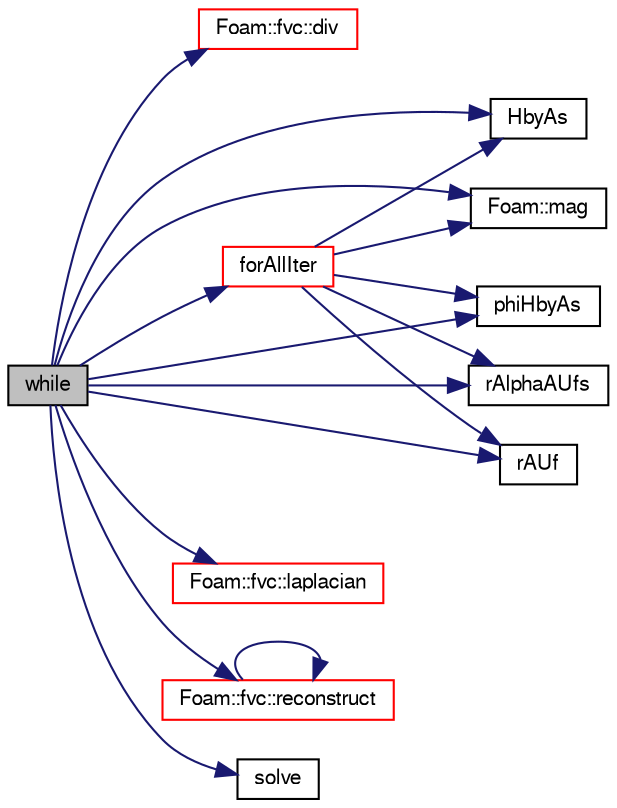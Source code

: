 digraph "while"
{
  bgcolor="transparent";
  edge [fontname="FreeSans",fontsize="10",labelfontname="FreeSans",labelfontsize="10"];
  node [fontname="FreeSans",fontsize="10",shape=record];
  rankdir="LR";
  Node90 [label="while",height=0.2,width=0.4,color="black", fillcolor="grey75", style="filled", fontcolor="black"];
  Node90 -> Node91 [color="midnightblue",fontsize="10",style="solid",fontname="FreeSans"];
  Node91 [label="Foam::fvc::div",height=0.2,width=0.4,color="red",URL="$a21134.html#a585533948ad80abfe589d920c641f251"];
  Node90 -> Node393 [color="midnightblue",fontsize="10",style="solid",fontname="FreeSans"];
  Node393 [label="forAllIter",height=0.2,width=0.4,color="red",URL="$a38159.html#aaaca96f2de03e39be860dca1ff20ef39"];
  Node393 -> Node397 [color="midnightblue",fontsize="10",style="solid",fontname="FreeSans"];
  Node397 [label="HbyAs",height=0.2,width=0.4,color="black",URL="$a38159.html#ac765066458407d55137e43ec28b04eac"];
  Node393 -> Node152 [color="midnightblue",fontsize="10",style="solid",fontname="FreeSans"];
  Node152 [label="Foam::mag",height=0.2,width=0.4,color="black",URL="$a21124.html#a929da2a3fdcf3dacbbe0487d3a330dae"];
  Node393 -> Node400 [color="midnightblue",fontsize="10",style="solid",fontname="FreeSans"];
  Node400 [label="phiHbyAs",height=0.2,width=0.4,color="black",URL="$a38159.html#ab346616b31dd9188432f3145d7d7ae2e"];
  Node393 -> Node401 [color="midnightblue",fontsize="10",style="solid",fontname="FreeSans"];
  Node401 [label="rAlphaAUfs",height=0.2,width=0.4,color="black",URL="$a38159.html#af40c0b71e1dd13ffada11e2458a774eb"];
  Node393 -> Node402 [color="midnightblue",fontsize="10",style="solid",fontname="FreeSans"];
  Node402 [label="rAUf",height=0.2,width=0.4,color="black",URL="$a38072.html#ae693ae4c2085edc7ebb2aac47e046b2d"];
  Node90 -> Node397 [color="midnightblue",fontsize="10",style="solid",fontname="FreeSans"];
  Node90 -> Node405 [color="midnightblue",fontsize="10",style="solid",fontname="FreeSans"];
  Node405 [label="Foam::fvc::laplacian",height=0.2,width=0.4,color="red",URL="$a21134.html#ac75bff389d0405149b204b0d7ac214cd"];
  Node90 -> Node152 [color="midnightblue",fontsize="10",style="solid",fontname="FreeSans"];
  Node90 -> Node400 [color="midnightblue",fontsize="10",style="solid",fontname="FreeSans"];
  Node90 -> Node401 [color="midnightblue",fontsize="10",style="solid",fontname="FreeSans"];
  Node90 -> Node402 [color="midnightblue",fontsize="10",style="solid",fontname="FreeSans"];
  Node90 -> Node407 [color="midnightblue",fontsize="10",style="solid",fontname="FreeSans"];
  Node407 [label="Foam::fvc::reconstruct",height=0.2,width=0.4,color="red",URL="$a21134.html#ad8a6471328adb4cddcc0d4cedfa39ca2"];
  Node407 -> Node407 [color="midnightblue",fontsize="10",style="solid",fontname="FreeSans"];
  Node90 -> Node411 [color="midnightblue",fontsize="10",style="solid",fontname="FreeSans"];
  Node411 [label="solve",height=0.2,width=0.4,color="black",URL="$a38117.html#a63a249aff939702e1f4e9e11464c663c"];
}
